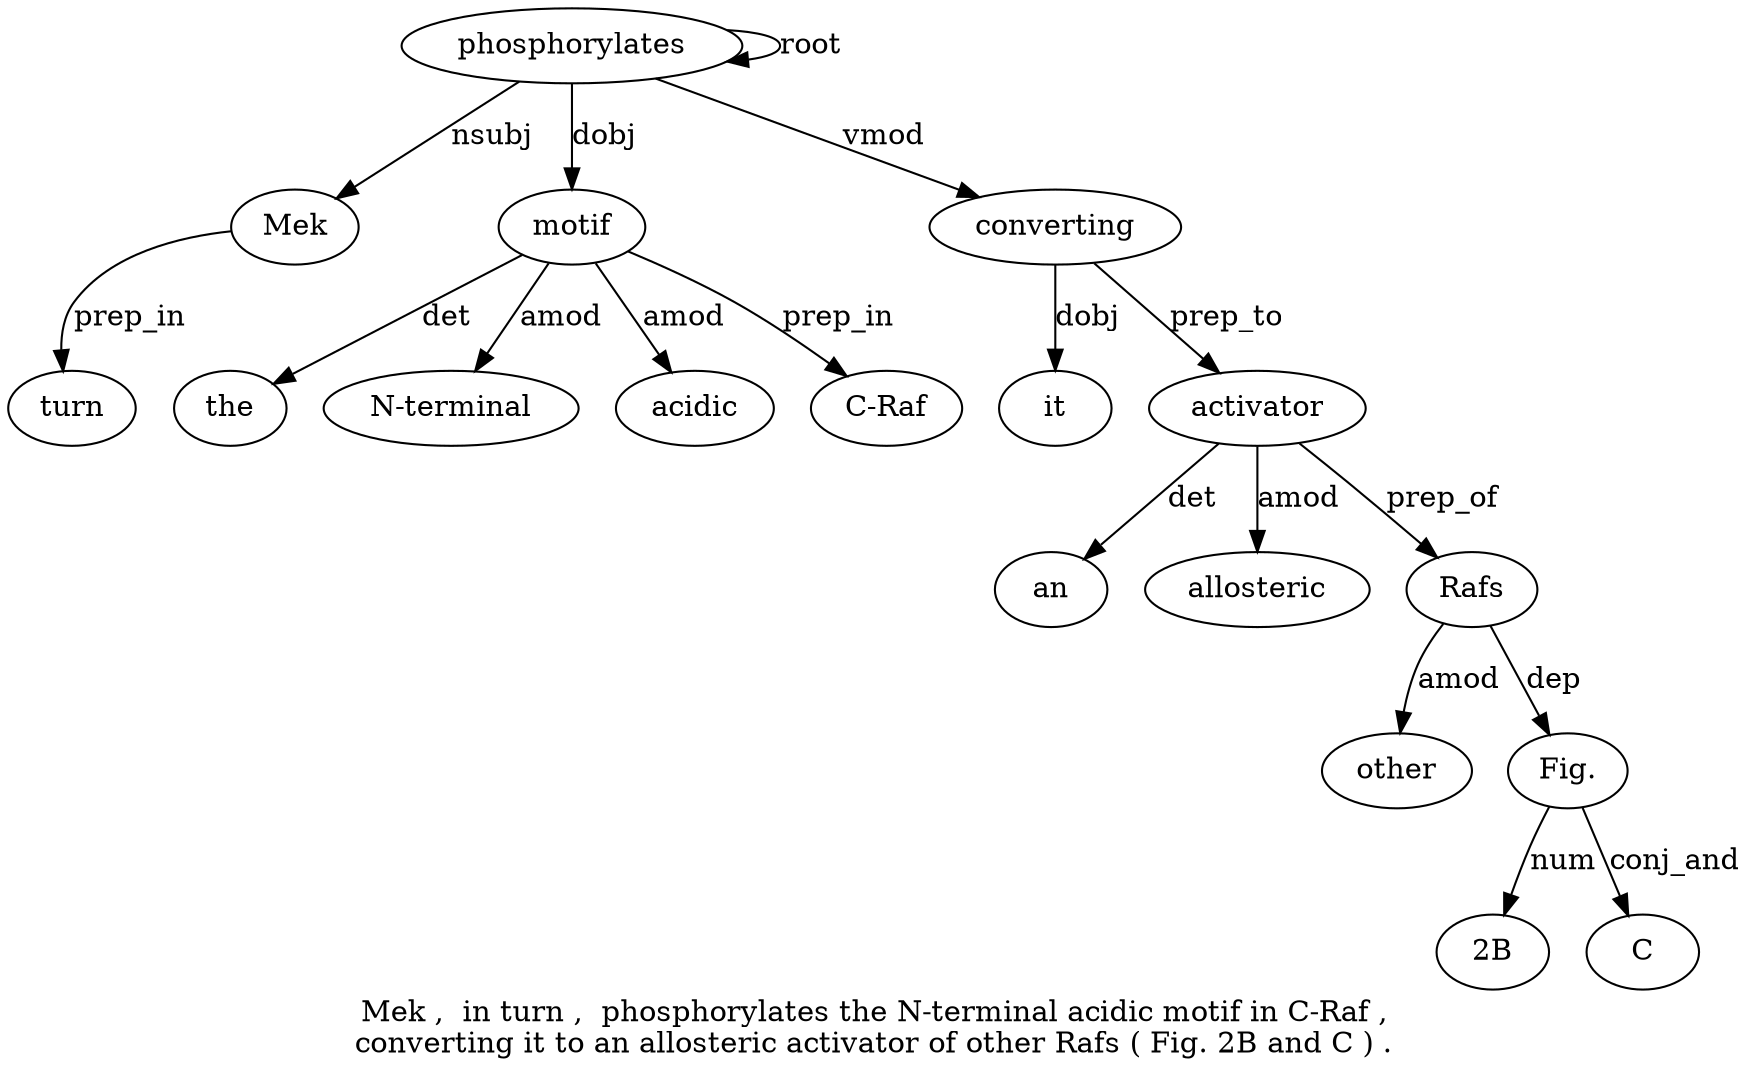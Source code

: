 digraph "Mek ,  in turn ,  phosphorylates the N-terminal acidic motif in C-Raf ,  converting it to an allosteric activator of other Rafs ( Fig. 2B and C ) ." {
label="Mek ,  in turn ,  phosphorylates the N-terminal acidic motif in C-Raf ,
converting it to an allosteric activator of other Rafs ( Fig. 2B and C ) .";
phosphorylates6 [style=filled, fillcolor=white, label=phosphorylates];
Mek1 [style=filled, fillcolor=white, label=Mek];
phosphorylates6 -> Mek1  [label=nsubj];
turn4 [style=filled, fillcolor=white, label=turn];
Mek1 -> turn4  [label=prep_in];
phosphorylates6 -> phosphorylates6  [label=root];
motif10 [style=filled, fillcolor=white, label=motif];
the7 [style=filled, fillcolor=white, label=the];
motif10 -> the7  [label=det];
"N-terminal8" [style=filled, fillcolor=white, label="N-terminal"];
motif10 -> "N-terminal8"  [label=amod];
acidic9 [style=filled, fillcolor=white, label=acidic];
motif10 -> acidic9  [label=amod];
phosphorylates6 -> motif10  [label=dobj];
"C-Raf12" [style=filled, fillcolor=white, label="C-Raf"];
motif10 -> "C-Raf12"  [label=prep_in];
converting14 [style=filled, fillcolor=white, label=converting];
phosphorylates6 -> converting14  [label=vmod];
it15 [style=filled, fillcolor=white, label=it];
converting14 -> it15  [label=dobj];
activator19 [style=filled, fillcolor=white, label=activator];
an17 [style=filled, fillcolor=white, label=an];
activator19 -> an17  [label=det];
allosteric18 [style=filled, fillcolor=white, label=allosteric];
activator19 -> allosteric18  [label=amod];
converting14 -> activator19  [label=prep_to];
Rafs22 [style=filled, fillcolor=white, label=Rafs];
other21 [style=filled, fillcolor=white, label=other];
Rafs22 -> other21  [label=amod];
activator19 -> Rafs22  [label=prep_of];
"Fig.24" [style=filled, fillcolor=white, label="Fig."];
Rafs22 -> "Fig.24"  [label=dep];
"2B25" [style=filled, fillcolor=white, label="2B"];
"Fig.24" -> "2B25"  [label=num];
C27 [style=filled, fillcolor=white, label=C];
"Fig.24" -> C27  [label=conj_and];
}
